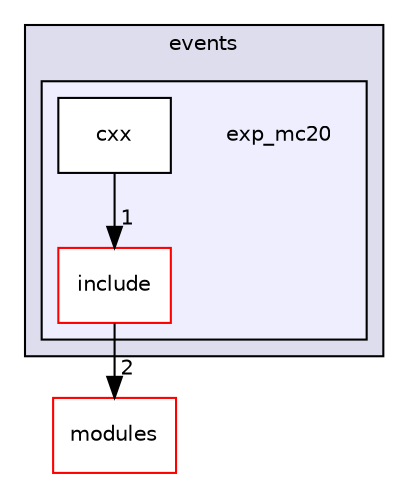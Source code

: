 digraph "exp_mc20" {
  compound=true
  node [ fontsize="10", fontname="Helvetica"];
  edge [ labelfontsize="10", labelfontname="Helvetica"];
  subgraph clusterdir_8c49963344259a26845032e86c0550c4 {
    graph [ bgcolor="#ddddee", pencolor="black", label="events" fontname="Helvetica", fontsize="10", URL="dir_8c49963344259a26845032e86c0550c4.html"]
  subgraph clusterdir_a72439966e73a591dfb2ca5fd176d92a {
    graph [ bgcolor="#eeeeff", pencolor="black", label="" URL="dir_a72439966e73a591dfb2ca5fd176d92a.html"];
    dir_a72439966e73a591dfb2ca5fd176d92a [shape=plaintext label="exp_mc20"];
    dir_29290e1b0bb875f744e926c0403e8117 [shape=box label="cxx" color="black" fillcolor="white" style="filled" URL="dir_29290e1b0bb875f744e926c0403e8117.html"];
    dir_6b015ad4dd8dc2d6d73e7e972420301e [shape=box label="include" color="red" fillcolor="white" style="filled" URL="dir_6b015ad4dd8dc2d6d73e7e972420301e.html"];
  }
  }
  dir_ee3c23494b4011e6a628e4900ef262df [shape=box label="modules" fillcolor="white" style="filled" color="red" URL="dir_ee3c23494b4011e6a628e4900ef262df.html"];
  dir_6b015ad4dd8dc2d6d73e7e972420301e->dir_ee3c23494b4011e6a628e4900ef262df [headlabel="2", labeldistance=1.5 headhref="dir_000112_000074.html"];
  dir_29290e1b0bb875f744e926c0403e8117->dir_6b015ad4dd8dc2d6d73e7e972420301e [headlabel="1", labeldistance=1.5 headhref="dir_000106_000112.html"];
}
